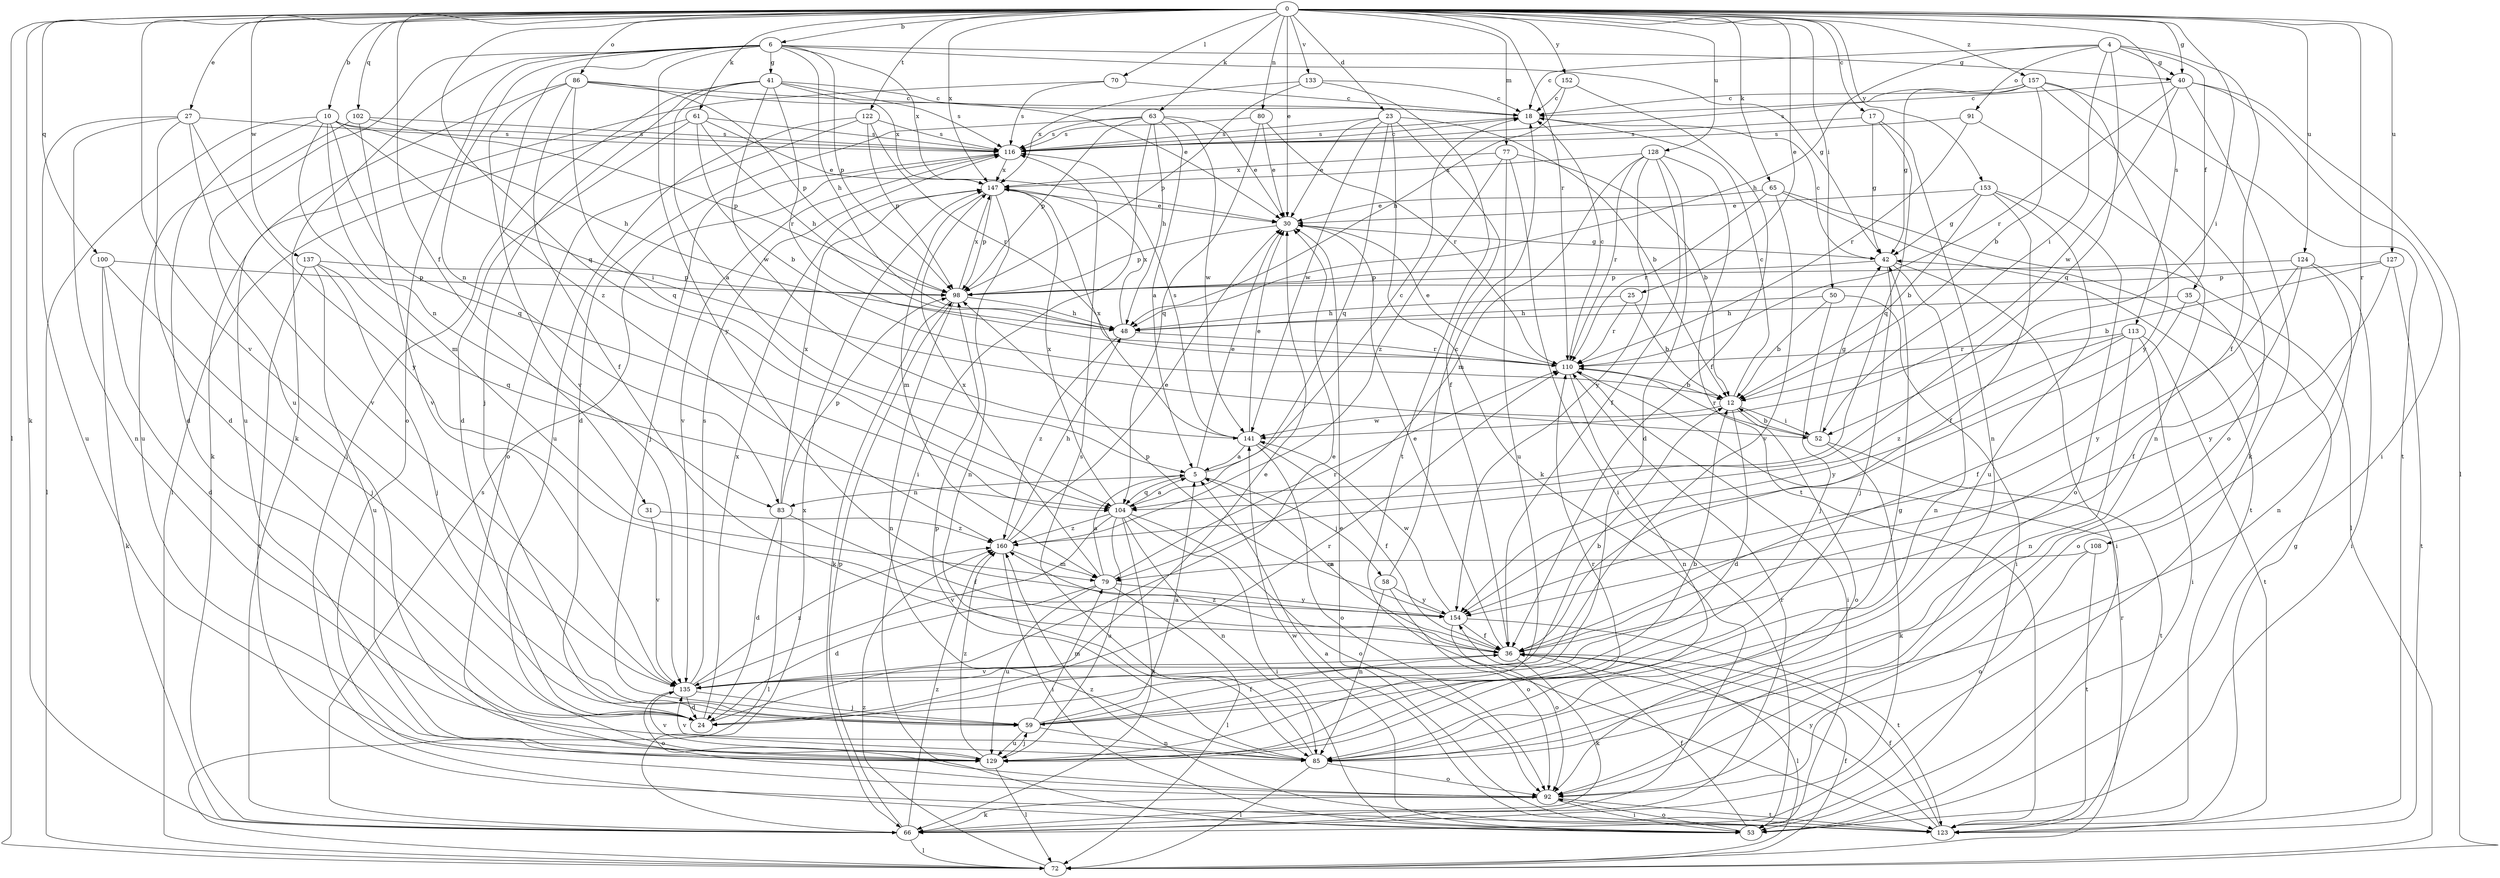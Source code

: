 strict digraph  {
0;
4;
5;
6;
10;
12;
17;
18;
23;
24;
25;
27;
30;
31;
35;
36;
40;
41;
42;
48;
50;
52;
53;
58;
59;
61;
63;
65;
66;
70;
72;
77;
79;
80;
83;
85;
86;
91;
92;
98;
100;
102;
104;
108;
110;
113;
116;
122;
123;
124;
127;
128;
129;
133;
135;
137;
141;
147;
152;
153;
154;
157;
160;
0 -> 6  [label=b];
0 -> 10  [label=b];
0 -> 17  [label=c];
0 -> 23  [label=d];
0 -> 25  [label=e];
0 -> 27  [label=e];
0 -> 30  [label=e];
0 -> 31  [label=f];
0 -> 40  [label=g];
0 -> 50  [label=i];
0 -> 52  [label=i];
0 -> 61  [label=k];
0 -> 63  [label=k];
0 -> 65  [label=k];
0 -> 66  [label=k];
0 -> 70  [label=l];
0 -> 72  [label=l];
0 -> 77  [label=m];
0 -> 80  [label=n];
0 -> 86  [label=o];
0 -> 100  [label=q];
0 -> 102  [label=q];
0 -> 104  [label=q];
0 -> 108  [label=r];
0 -> 110  [label=r];
0 -> 113  [label=s];
0 -> 122  [label=t];
0 -> 124  [label=u];
0 -> 127  [label=u];
0 -> 128  [label=u];
0 -> 133  [label=v];
0 -> 135  [label=v];
0 -> 137  [label=w];
0 -> 147  [label=x];
0 -> 152  [label=y];
0 -> 153  [label=y];
0 -> 157  [label=z];
4 -> 18  [label=c];
4 -> 35  [label=f];
4 -> 36  [label=f];
4 -> 40  [label=g];
4 -> 48  [label=h];
4 -> 52  [label=i];
4 -> 91  [label=o];
4 -> 104  [label=q];
5 -> 18  [label=c];
5 -> 30  [label=e];
5 -> 58  [label=j];
5 -> 83  [label=n];
5 -> 104  [label=q];
6 -> 40  [label=g];
6 -> 41  [label=g];
6 -> 42  [label=g];
6 -> 48  [label=h];
6 -> 66  [label=k];
6 -> 83  [label=n];
6 -> 92  [label=o];
6 -> 98  [label=p];
6 -> 129  [label=u];
6 -> 147  [label=x];
6 -> 154  [label=y];
6 -> 160  [label=z];
10 -> 24  [label=d];
10 -> 48  [label=h];
10 -> 52  [label=i];
10 -> 72  [label=l];
10 -> 79  [label=m];
10 -> 83  [label=n];
10 -> 104  [label=q];
10 -> 116  [label=s];
12 -> 18  [label=c];
12 -> 24  [label=d];
12 -> 52  [label=i];
12 -> 92  [label=o];
12 -> 141  [label=w];
17 -> 42  [label=g];
17 -> 85  [label=n];
17 -> 104  [label=q];
17 -> 116  [label=s];
18 -> 116  [label=s];
23 -> 12  [label=b];
23 -> 30  [label=e];
23 -> 36  [label=f];
23 -> 66  [label=k];
23 -> 104  [label=q];
23 -> 116  [label=s];
23 -> 141  [label=w];
24 -> 30  [label=e];
24 -> 110  [label=r];
24 -> 147  [label=x];
25 -> 12  [label=b];
25 -> 48  [label=h];
25 -> 110  [label=r];
27 -> 24  [label=d];
27 -> 85  [label=n];
27 -> 116  [label=s];
27 -> 129  [label=u];
27 -> 135  [label=v];
27 -> 154  [label=y];
30 -> 42  [label=g];
30 -> 98  [label=p];
31 -> 135  [label=v];
31 -> 160  [label=z];
35 -> 36  [label=f];
35 -> 48  [label=h];
35 -> 92  [label=o];
36 -> 5  [label=a];
36 -> 30  [label=e];
36 -> 66  [label=k];
36 -> 72  [label=l];
36 -> 135  [label=v];
36 -> 160  [label=z];
40 -> 18  [label=c];
40 -> 53  [label=i];
40 -> 66  [label=k];
40 -> 72  [label=l];
40 -> 110  [label=r];
40 -> 141  [label=w];
41 -> 5  [label=a];
41 -> 18  [label=c];
41 -> 53  [label=i];
41 -> 59  [label=j];
41 -> 110  [label=r];
41 -> 116  [label=s];
41 -> 141  [label=w];
41 -> 147  [label=x];
42 -> 18  [label=c];
42 -> 53  [label=i];
42 -> 59  [label=j];
42 -> 85  [label=n];
42 -> 98  [label=p];
48 -> 110  [label=r];
48 -> 147  [label=x];
48 -> 160  [label=z];
50 -> 12  [label=b];
50 -> 48  [label=h];
50 -> 53  [label=i];
50 -> 59  [label=j];
52 -> 12  [label=b];
52 -> 42  [label=g];
52 -> 66  [label=k];
52 -> 110  [label=r];
52 -> 123  [label=t];
53 -> 36  [label=f];
53 -> 92  [label=o];
53 -> 141  [label=w];
58 -> 18  [label=c];
58 -> 85  [label=n];
58 -> 92  [label=o];
58 -> 154  [label=y];
59 -> 5  [label=a];
59 -> 12  [label=b];
59 -> 36  [label=f];
59 -> 79  [label=m];
59 -> 85  [label=n];
59 -> 129  [label=u];
61 -> 12  [label=b];
61 -> 24  [label=d];
61 -> 30  [label=e];
61 -> 48  [label=h];
61 -> 72  [label=l];
61 -> 116  [label=s];
63 -> 5  [label=a];
63 -> 24  [label=d];
63 -> 30  [label=e];
63 -> 48  [label=h];
63 -> 53  [label=i];
63 -> 98  [label=p];
63 -> 116  [label=s];
63 -> 141  [label=w];
65 -> 30  [label=e];
65 -> 72  [label=l];
65 -> 110  [label=r];
65 -> 123  [label=t];
65 -> 135  [label=v];
66 -> 72  [label=l];
66 -> 98  [label=p];
66 -> 110  [label=r];
66 -> 116  [label=s];
66 -> 147  [label=x];
66 -> 160  [label=z];
70 -> 18  [label=c];
70 -> 116  [label=s];
70 -> 129  [label=u];
72 -> 36  [label=f];
72 -> 110  [label=r];
72 -> 160  [label=z];
77 -> 12  [label=b];
77 -> 53  [label=i];
77 -> 129  [label=u];
77 -> 147  [label=x];
77 -> 160  [label=z];
79 -> 5  [label=a];
79 -> 24  [label=d];
79 -> 72  [label=l];
79 -> 110  [label=r];
79 -> 129  [label=u];
79 -> 147  [label=x];
79 -> 154  [label=y];
80 -> 30  [label=e];
80 -> 104  [label=q];
80 -> 110  [label=r];
80 -> 116  [label=s];
83 -> 24  [label=d];
83 -> 36  [label=f];
83 -> 72  [label=l];
83 -> 98  [label=p];
83 -> 147  [label=x];
85 -> 72  [label=l];
85 -> 92  [label=o];
85 -> 98  [label=p];
85 -> 116  [label=s];
85 -> 135  [label=v];
86 -> 18  [label=c];
86 -> 30  [label=e];
86 -> 36  [label=f];
86 -> 66  [label=k];
86 -> 98  [label=p];
86 -> 104  [label=q];
86 -> 135  [label=v];
91 -> 85  [label=n];
91 -> 110  [label=r];
91 -> 116  [label=s];
92 -> 53  [label=i];
92 -> 66  [label=k];
92 -> 123  [label=t];
98 -> 48  [label=h];
98 -> 66  [label=k];
98 -> 85  [label=n];
98 -> 147  [label=x];
100 -> 24  [label=d];
100 -> 59  [label=j];
100 -> 66  [label=k];
100 -> 98  [label=p];
102 -> 98  [label=p];
102 -> 116  [label=s];
102 -> 129  [label=u];
102 -> 135  [label=v];
104 -> 5  [label=a];
104 -> 53  [label=i];
104 -> 66  [label=k];
104 -> 85  [label=n];
104 -> 92  [label=o];
104 -> 129  [label=u];
104 -> 135  [label=v];
104 -> 147  [label=x];
104 -> 160  [label=z];
108 -> 79  [label=m];
108 -> 92  [label=o];
108 -> 123  [label=t];
110 -> 12  [label=b];
110 -> 18  [label=c];
110 -> 30  [label=e];
110 -> 53  [label=i];
110 -> 85  [label=n];
113 -> 53  [label=i];
113 -> 85  [label=n];
113 -> 110  [label=r];
113 -> 123  [label=t];
113 -> 154  [label=y];
113 -> 160  [label=z];
116 -> 18  [label=c];
116 -> 59  [label=j];
116 -> 135  [label=v];
116 -> 147  [label=x];
122 -> 92  [label=o];
122 -> 98  [label=p];
122 -> 110  [label=r];
122 -> 116  [label=s];
122 -> 129  [label=u];
123 -> 5  [label=a];
123 -> 30  [label=e];
123 -> 36  [label=f];
123 -> 42  [label=g];
123 -> 154  [label=y];
123 -> 160  [label=z];
124 -> 36  [label=f];
124 -> 53  [label=i];
124 -> 85  [label=n];
124 -> 98  [label=p];
124 -> 154  [label=y];
127 -> 12  [label=b];
127 -> 98  [label=p];
127 -> 123  [label=t];
127 -> 154  [label=y];
128 -> 24  [label=d];
128 -> 36  [label=f];
128 -> 79  [label=m];
128 -> 110  [label=r];
128 -> 123  [label=t];
128 -> 147  [label=x];
128 -> 154  [label=y];
129 -> 42  [label=g];
129 -> 59  [label=j];
129 -> 72  [label=l];
129 -> 110  [label=r];
129 -> 135  [label=v];
129 -> 160  [label=z];
133 -> 18  [label=c];
133 -> 98  [label=p];
133 -> 123  [label=t];
133 -> 147  [label=x];
135 -> 12  [label=b];
135 -> 24  [label=d];
135 -> 30  [label=e];
135 -> 59  [label=j];
135 -> 92  [label=o];
135 -> 116  [label=s];
135 -> 160  [label=z];
137 -> 59  [label=j];
137 -> 98  [label=p];
137 -> 104  [label=q];
137 -> 123  [label=t];
137 -> 129  [label=u];
141 -> 5  [label=a];
141 -> 30  [label=e];
141 -> 36  [label=f];
141 -> 92  [label=o];
141 -> 116  [label=s];
141 -> 147  [label=x];
147 -> 30  [label=e];
147 -> 79  [label=m];
147 -> 85  [label=n];
147 -> 98  [label=p];
152 -> 18  [label=c];
152 -> 36  [label=f];
152 -> 48  [label=h];
153 -> 12  [label=b];
153 -> 30  [label=e];
153 -> 36  [label=f];
153 -> 42  [label=g];
153 -> 92  [label=o];
153 -> 129  [label=u];
154 -> 36  [label=f];
154 -> 92  [label=o];
154 -> 98  [label=p];
154 -> 123  [label=t];
154 -> 141  [label=w];
157 -> 12  [label=b];
157 -> 18  [label=c];
157 -> 42  [label=g];
157 -> 92  [label=o];
157 -> 116  [label=s];
157 -> 123  [label=t];
157 -> 154  [label=y];
160 -> 30  [label=e];
160 -> 48  [label=h];
160 -> 53  [label=i];
160 -> 79  [label=m];
}
